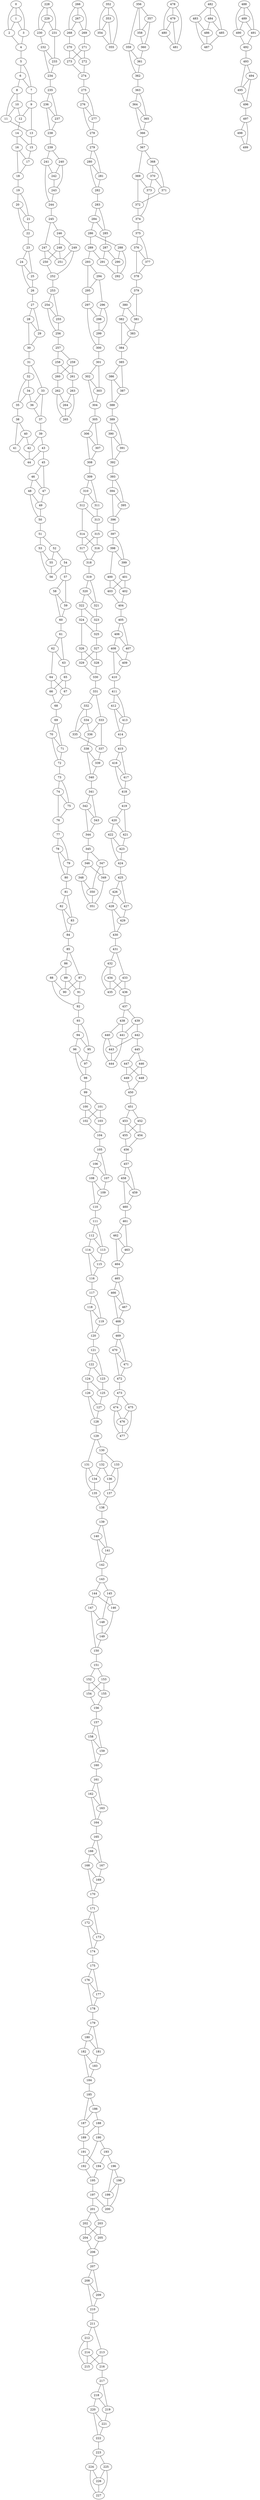 graph G {
  "0";
  "1";
  "2";
  "3";
  "4";
  "5";
  "6";
  "7";
  "8";
  "9";
  "10";
  "11";
  "12";
  "13";
  "14";
  "15";
  "16";
  "17";
  "18";
  "19";
  "20";
  "21";
  "22";
  "23";
  "24";
  "25";
  "26";
  "27";
  "28";
  "29";
  "30";
  "31";
  "32";
  "33";
  "34";
  "35";
  "36";
  "37";
  "38";
  "39";
  "40";
  "41";
  "42";
  "43";
  "44";
  "45";
  "46";
  "47";
  "48";
  "49";
  "50";
  "51";
  "52";
  "53";
  "54";
  "55";
  "56";
  "57";
  "58";
  "59";
  "60";
  "61";
  "62";
  "63";
  "64";
  "65";
  "66";
  "67";
  "68";
  "69";
  "70";
  "71";
  "72";
  "73";
  "74";
  "75";
  "76";
  "77";
  "78";
  "79";
  "80";
  "81";
  "82";
  "83";
  "84";
  "85";
  "86";
  "87";
  "88";
  "89";
  "90";
  "91";
  "92";
  "93";
  "94";
  "95";
  "96";
  "97";
  "98";
  "99";
  "100";
  "101";
  "102";
  "103";
  "104";
  "105";
  "106";
  "107";
  "108";
  "109";
  "110";
  "111";
  "112";
  "113";
  "114";
  "115";
  "116";
  "117";
  "118";
  "119";
  "120";
  "121";
  "122";
  "123";
  "124";
  "125";
  "126";
  "127";
  "128";
  "129";
  "130";
  "131";
  "132";
  "133";
  "134";
  "135";
  "136";
  "137";
  "138";
  "139";
  "140";
  "141";
  "142";
  "143";
  "144";
  "145";
  "146";
  "147";
  "148";
  "149";
  "150";
  "151";
  "152";
  "153";
  "154";
  "155";
  "156";
  "157";
  "158";
  "159";
  "160";
  "161";
  "162";
  "163";
  "164";
  "165";
  "166";
  "167";
  "168";
  "169";
  "170";
  "171";
  "172";
  "173";
  "174";
  "175";
  "176";
  "177";
  "178";
  "179";
  "180";
  "181";
  "182";
  "183";
  "184";
  "185";
  "186";
  "187";
  "188";
  "189";
  "190";
  "191";
  "192";
  "193";
  "194";
  "195";
  "196";
  "197";
  "198";
  "199";
  "200";
  "201";
  "202";
  "203";
  "204";
  "205";
  "206";
  "207";
  "208";
  "209";
  "210";
  "211";
  "212";
  "213";
  "214";
  "215";
  "216";
  "217";
  "218";
  "219";
  "220";
  "221";
  "222";
  "223";
  "224";
  "225";
  "226";
  "227";
  "228";
  "229";
  "230";
  "231";
  "232";
  "233";
  "234";
  "235";
  "236";
  "237";
  "238";
  "239";
  "240";
  "241";
  "242";
  "243";
  "244";
  "245";
  "246";
  "247";
  "248";
  "249";
  "250";
  "251";
  "252";
  "253";
  "254";
  "255";
  "256";
  "257";
  "258";
  "259";
  "260";
  "261";
  "262";
  "263";
  "264";
  "265";
  "266";
  "267";
  "268";
  "269";
  "270";
  "271";
  "272";
  "273";
  "274";
  "275";
  "276";
  "277";
  "278";
  "279";
  "280";
  "281";
  "282";
  "283";
  "284";
  "285";
  "286";
  "287";
  "288";
  "289";
  "290";
  "291";
  "292";
  "293";
  "294";
  "295";
  "296";
  "297";
  "298";
  "299";
  "300";
  "301";
  "302";
  "303";
  "304";
  "305";
  "306";
  "307";
  "308";
  "309";
  "310";
  "311";
  "312";
  "313";
  "314";
  "315";
  "316";
  "317";
  "318";
  "319";
  "320";
  "321";
  "322";
  "323";
  "324";
  "325";
  "326";
  "327";
  "328";
  "329";
  "330";
  "331";
  "332";
  "333";
  "334";
  "335";
  "336";
  "337";
  "338";
  "339";
  "340";
  "341";
  "342";
  "343";
  "344";
  "345";
  "346";
  "347";
  "348";
  "349";
  "350";
  "351";
  "352";
  "353";
  "354";
  "355";
  "356";
  "357";
  "358";
  "359";
  "360";
  "361";
  "362";
  "363";
  "364";
  "365";
  "366";
  "367";
  "368";
  "369";
  "370";
  "371";
  "372";
  "373";
  "374";
  "375";
  "376";
  "377";
  "378";
  "379";
  "380";
  "381";
  "382";
  "383";
  "384";
  "385";
  "386";
  "387";
  "388";
  "389";
  "390";
  "391";
  "392";
  "393";
  "394";
  "395";
  "396";
  "397";
  "398";
  "399";
  "400";
  "401";
  "402";
  "403";
  "404";
  "405";
  "406";
  "407";
  "408";
  "409";
  "410";
  "411";
  "412";
  "413";
  "414";
  "415";
  "416";
  "417";
  "418";
  "419";
  "420";
  "421";
  "422";
  "423";
  "424";
  "425";
  "426";
  "427";
  "428";
  "429";
  "430";
  "431";
  "432";
  "433";
  "434";
  "435";
  "436";
  "437";
  "438";
  "439";
  "440";
  "441";
  "442";
  "443";
  "444";
  "445";
  "446";
  "447";
  "448";
  "449";
  "450";
  "451";
  "452";
  "453";
  "454";
  "455";
  "456";
  "457";
  "458";
  "459";
  "460";
  "461";
  "462";
  "463";
  "464";
  "465";
  "466";
  "467";
  "468";
  "469";
  "470";
  "471";
  "472";
  "473";
  "474";
  "475";
  "476";
  "477";
  "478";
  "479";
  "480";
  "481";
  "482";
  "483";
  "484";
  "485";
  "486";
  "487";
  "488";
  "489";
  "490";
  "491";
  "492";
  "493";
  "494";
  "495";
  "496";
  "497";
  "498";
  "499";
    "266" -- "268";
    "67" -- "68";
    "99" -- "100";
    "358" -- "360";
    "159" -- "160";
    "207" -- "209";
    "40" -- "41";
    "343" -- "344";
    "240" -- "242";
    "451" -- "453";
    "73" -- "74";
    "284" -- "285";
    "332" -- "334";
    "181" -- "183";
    "376" -- "377";
    "14" -- "15";
    "225" -- "226";
    "74" -- "75";
    "484" -- "486";
    "122" -- "124";
    "106" -- "107";
    "468" -- "469";
    "317" -- "318";
    "166" -- "167";
    "214" -- "216";
    "247" -- "250";
    "409" -- "410";
    "226" -- "227";
    "425" -- "427";
    "457" -- "459";
    "306" -- "308";
    "318" -- "319";
    "350" -- "351";
    "398" -- "400";
    "199" -- "200";
    "369" -- "373";
    "48" -- "49";
    "458" -- "460";
    "442" -- "443";
    "80" -- "81";
    "259" -- "260";
    "490" -- "492";
    "291" -- "292";
    "140" -- "141";
    "262" -- "265";
    "399" -- "401";
    "383" -- "384";
    "431" -- "433";
    "232" -- "233";
    "443" -- "444";
    "81" -- "82";
    "475" -- "476";
    "324" -- "325";
    "173" -- "174";
    "384" -- "385";
    "22" -- "23";
    "432" -- "434";
    "416" -- "417";
    "233" -- "234";
    "476" -- "477";
    "114" -- "115";
    "346" -- "349";
    "357" -- "358";
    "206" -- "207";
    "417" -- "418";
    "55" -- "56";
    "287" -- "290";
    "449" -- "450";
    "88" -- "90";
    "266" -- "267";
    "465" -- "467";
    "298" -- "299";
    "347" -- "350";
    "147" -- "148";
    "180" -- "182";
    "228" -- "231";
    "390" -- "391";
    "207" -- "208";
    "406" -- "408";
    "439" -- "442";
    "239" -- "240";
    "272" -- "274";
    "450" -- "451";
    "121" -- "123";
    "299" -- "300";
    "331" -- "332";
    "213" -- "215";
    "391" -- "392";
    "423" -- "424";
    "62" -- "64";
    "33" -- "37";
    "305" -- "307";
    "154" -- "156";
    "202" -- "205";
    "364" -- "365";
    "246" -- "248";
    "424" -- "425";
    "95" -- "97";
    "273" -- "274";
    "338" -- "340";
    "187" -- "189";
    "365" -- "366";
    "214" -- "215";
    "446" -- "449";
    "279" -- "281";
    "96" -- "98";
    "457" -- "458";
    "306" -- "307";
    "188" -- "190";
    "220" -- "222";
    "398" -- "399";
    "21" -- "22";
    "69" -- "71";
    "280" -- "282";
    "312" -- "314";
    "129" -- "131";
    "161" -- "163";
    "339" -- "340";
    "372" -- "374";
    "10" -- "12";
    "132" -- "136";
    "205" -- "206";
    "253" -- "255";
    "431" -- "432";
    "102" -- "104";
    "313" -- "315";
    "162" -- "164";
    "405" -- "407";
    "43" -- "45";
    "254" -- "256";
    "286" -- "288";
    "497" -- "499";
    "346" -- "348";
    "195" -- "197";
    "179" -- "180";
    "28" -- "29";
    "438" -- "440";
    "120" -- "121";
    "168" -- "170";
    "379" -- "381";
    "180" -- "181";
    "228" -- "230";
    "29" -- "30";
    "260" -- "262";
    "77" -- "79";
    "61" -- "62";
    "439" -- "441";
    "320" -- "322";
    "121" -- "122";
    "153" -- "154";
    "39" -- "43";
    "380" -- "382";
    "412" -- "414";
    "261" -- "263";
    "62" -- "63";
    "131" -- "135";
    "94" -- "95";
    "305" -- "306";
    "353" -- "355";
    "202" -- "204";
    "3" -- "4";
    "51" -- "53";
    "397" -- "398";
    "445" -- "447";
    "294" -- "296";
    "143" -- "145";
    "127" -- "128";
    "338" -- "339";
    "386" -- "388";
    "235" -- "237";
    "36" -- "37";
    "446" -- "448";
    "430" -- "431";
    "68" -- "69";
    "478" -- "480";
    "279" -- "280";
    "327" -- "329";
    "128" -- "129";
    "160" -- "161";
    "371" -- "372";
    "419" -- "421";
    "42" -- "44";
    "220" -- "221";
    "268" -- "270";
    "69" -- "70";
    "479" -- "481";
    "101" -- "102";
    "328" -- "330";
    "312" -- "313";
    "161" -- "162";
    "10" -- "11";
    "420" -- "422";
    "404" -- "405";
    "452" -- "454";
    "253" -- "254";
    "464" -- "465";
    "345" -- "346";
    "32" -- "35";
    "16" -- "18";
    "194" -- "195";
    "64" -- "67";
    "405" -- "406";
    "43" -- "44";
    "453" -- "455";
    "302" -- "304";
    "497" -- "498";
    "394" -- "396";
    "378" -- "379";
    "76" -- "77";
    "335" -- "337";
    "319" -- "320";
    "368" -- "371";
    "168" -- "169";
    "400" -- "403";
    "201" -- "203";
    "379" -- "380";
    "249" -- "252";
    "427" -- "429";
    "489" -- "490";
    "471" -- "472";
    "320" -- "321";
    "190" -- "193";
    "352" -- "353";
    "39" -- "42";
    "23" -- "25";
    "433" -- "436";
    "412" -- "413";
    "131" -- "134";
    "293" -- "294";
    "326" -- "328";
    "175" -- "177";
    "353" -- "354";
    "463" -- "464";
    "385" -- "386";
    "24" -- "26";
    "267" -- "269";
    "445" -- "446";
    "294" -- "295";
    "87" -- "91";
    "359" -- "361";
    "176" -- "178";
    "208" -- "210";
    "386" -- "387";
    "57" -- "59";
    "478" -- "479";
    "117" -- "119";
    "348" -- "351";
    "327" -- "328";
    "437" -- "438";
    "197" -- "200";
    "440" -- "443";
    "419" -- "420";
    "301" -- "303";
    "134" -- "135";
    "182" -- "184";
    "360" -- "361";
    "393" -- "395";
    "31" -- "33";
    "441" -- "444";
    "75" -- "76";
    "485" -- "487";
    "123" -- "125";
    "411" -- "412";
    "334" -- "336";
    "16" -- "17";
    "426" -- "428";
    "64" -- "66";
    "474" -- "477";
    "275" -- "277";
    "124" -- "126";
    "108" -- "109";
    "367" -- "369";
    "5" -- "7";
    "38" -- "41";
    "248" -- "250";
    "65" -- "67";
    "49" -- "50";
    "130" -- "133";
    "109" -- "110";
    "356" -- "359";
    "157" -- "159";
    "189" -- "191";
    "400" -- "402";
    "201" -- "202";
    "249" -- "251";
    "50" -- "51";
    "82" -- "83";
    "341" -- "343";
    "142" -- "143";
    "190" -- "192";
    "23" -- "24";
    "433" -- "435";
    "234" -- "235";
    "83" -- "84";
    "314" -- "316";
    "493" -- "495";
    "115" -- "116";
    "196" -- "199";
    "175" -- "176";
    "223" -- "225";
    "24" -- "25";
    "482" -- "485";
    "466" -- "468";
    "267" -- "268";
    "315" -- "317";
    "116" -- "117";
    "407" -- "409";
    "208" -- "209";
    "57" -- "58";
    "89" -- "90";
    "300" -- "301";
    "348" -- "350";
    "149" -- "150";
    "30" -- "31";
    "63" -- "65";
    "241" -- "242";
    "289" -- "291";
    "381" -- "383";
    "182" -- "183";
    "52" -- "55";
    "31" -- "32";
    "141" -- "142";
    "473" -- "475";
    "274" -- "275";
    "144" -- "147";
    "53" -- "56";
    "37" -- "39";
    "426" -- "427";
    "174" -- "175";
    "296" -- "299";
    "474" -- "476";
    "145" -- "148";
    "307" -- "308";
    "156" -- "157";
    "5" -- "6";
    "415" -- "417";
    "38" -- "40";
    "86" -- "89";
    "70" -- "72";
    "297" -- "300";
    "459" -- "460";
    "97" -- "98";
    "130" -- "132";
    "418" -- "419";
    "340" -- "341";
    "11" -- "13";
    "148" -- "149";
    "270" -- "273";
    "448" -- "450";
    "281" -- "282";
    "492" -- "493";
    "451" -- "452";
    "12" -- "14";
    "222" -- "223";
    "392" -- "393";
    "152" -- "155";
    "196" -- "198";
    "122" -- "123";
    "374" -- "375";
    "484" -- "485";
    "45" -- "47";
    "288" -- "290";
    "466" -- "467";
    "425" -- "426";
    "229" -- "231";
    "78" -- "80";
    "366" -- "367";
    "488" -- "491";
    "369" -- "372";
    "458" -- "459";
    "19" -- "21";
    "230" -- "232";
    "262" -- "264";
    "111" -- "113";
    "322" -- "324";
    "370" -- "373";
    "171" -- "173";
    "203" -- "205";
    "491" -- "492";
    "4" -- "5";
    "52" -- "54";
    "263" -- "265";
    "133" -- "137";
    "295" -- "297";
    "473" -- "474";
    "144" -- "146";
    "204" -- "206";
    "236" -- "238";
    "447" -- "449";
    "85" -- "87";
    "373" -- "374";
    "296" -- "298";
    "193" -- "196";
    "465" -- "466";
    "347" -- "349";
    "269" -- "271";
    "70" -- "71";
    "118" -- "120";
    "406" -- "407";
    "0" -- "3";
    "498" -- "499";
    "421" -- "423";
    "270" -- "272";
    "151" -- "153";
    "163" -- "164";
    "33" -- "36";
    "211" -- "213";
    "321" -- "323";
    "454" -- "456";
    "255" -- "256";
    "152" -- "154";
    "155" -- "156";
    "336" -- "338";
    "137" -- "138";
    "185" -- "187";
    "96" -- "97";
    "18" -- "19";
    "428" -- "430";
    "229" -- "230";
    "188" -- "189";
    "126" -- "128";
    "191" -- "194";
    "8" -- "11";
    "170" -- "171";
    "280" -- "281";
    "218" -- "220";
    "129" -- "130";
    "461" -- "463";
    "100" -- "103";
    "310" -- "312";
    "111" -- "112";
    "221" -- "222";
    "192" -- "195";
    "224" -- "227";
    "41" -- "44";
    "203" -- "204";
    "402" -- "404";
    "483" -- "487";
    "162" -- "163";
    "494" -- "496";
    "133" -- "136";
    "254" -- "255";
    "103" -- "104";
    "236" -- "237";
    "85" -- "86";
    "177" -- "178";
    "136" -- "137";
    "258" -- "261";
    "118" -- "119";
    "228" -- "229";
    "77" -- "78";
    "0" -- "2";
    "210" -- "211";
    "442" -- "445";
    "169" -- "170";
    "380" -- "381";
    "151" -- "152";
    "472" -- "473";
    "110" -- "111";
    "243" -- "244";
    "125" -- "127";
    "51" -- "52";
    "413" -- "414";
    "217" -- "219";
    "143" -- "144";
    "66" -- "68";
    "354" -- "355";
    "235" -- "236";
    "357" -- "360";
    "158" -- "160";
    "7" -- "9";
    "88" -- "92";
    "250" -- "252";
    "99" -- "101";
    "387" -- "388";
    "147" -- "150";
    "58" -- "60";
    "479" -- "480";
    "40" -- "42";
    "461" -- "462";
    "132" -- "134";
    "420" -- "421";
    "224" -- "226";
    "25" -- "26";
    "73" -- "75";
    "361" -- "362";
    "483" -- "486";
    "284" -- "286";
    "32" -- "34";
    "332" -- "335";
    "494" -- "495";
    "165" -- "167";
    "453" -- "454";
    "376" -- "378";
    "14" -- "16";
    "302" -- "303";
    "106" -- "108";
    "394" -- "395";
    "17" -- "18";
    "276" -- "278";
    "198" -- "200";
    "486" -- "487";
    "247" -- "251";
    "47" -- "49";
    "258" -- "260";
    "6" -- "8";
    "368" -- "370";
    "139" -- "141";
    "309" -- "311";
    "401" -- "403";
    "172" -- "174";
    "54" -- "57";
    "232" -- "234";
    "342" -- "344";
    "475" -- "477";
    "146" -- "149";
    "324" -- "326";
    "434" -- "436";
    "283" -- "285";
    "84" -- "85";
    "416" -- "418";
    "217" -- "218";
    "87" -- "90";
    "375" -- "377";
    "176" -- "177";
    "316" -- "318";
    "117" -- "118";
    "287" -- "291";
    "408" -- "410";
    "209" -- "210";
    "257" -- "259";
    "58" -- "59";
    "390" -- "392";
    "191" -- "192";
    "301" -- "302";
    "239" -- "241";
    "349" -- "351";
    "150" -- "151";
    "393" -- "394";
    "331" -- "333";
    "242" -- "243";
    "290" -- "292";
    "91" -- "92";
    "213" -- "216";
    "334" -- "335";
    "382" -- "384";
    "183" -- "184";
    "231" -- "233";
    "364" -- "366";
    "165" -- "166";
    "275" -- "276";
    "35" -- "38";
    "323" -- "325";
    "124" -- "125";
    "246" -- "249";
    "367" -- "368";
    "216" -- "217";
    "65" -- "66";
    "9" -- "13";
    "276" -- "277";
    "198" -- "199";
    "308" -- "309";
    "356" -- "358";
    "157" -- "158";
    "6" -- "7";
    "139" -- "140";
    "460" -- "461";
    "98" -- "99";
    "309" -- "310";
    "341" -- "342";
    "113" -- "115";
    "401" -- "402";
    "172" -- "173";
    "282" -- "283";
    "493" -- "494";
    "54" -- "56";
    "342" -- "343";
    "212" -- "215";
    "13" -- "15";
    "223" -- "224";
    "434" -- "435";
    "72" -- "73";
    "482" -- "484";
    "105" -- "107";
    "283" -- "284";
    "315" -- "316";
    "164" -- "165";
    "286" -- "289";
    "375" -- "376";
    "135" -- "138";
    "46" -- "48";
    "256" -- "257";
    "179" -- "181";
    "467" -- "468";
    "28" -- "30";
    "438" -- "441";
    "408" -- "409";
    "257" -- "258";
    "61" -- "63";
    "20" -- "22";
    "352" -- "355";
    "153" -- "155";
    "2" -- "4";
    "112" -- "114";
    "94" -- "96";
    "382" -- "383";
    "53" -- "55";
    "397" -- "399";
    "415" -- "416";
    "86" -- "88";
    "264" -- "265";
    "9" -- "12";
    "356" -- "357";
    "478" -- "481";
    "389" -- "391";
    "27" -- "29";
    "71" -- "72";
    "101" -- "103";
    "333" -- "337";
    "422" -- "424";
    "271" -- "273";
    "104" -- "105";
    "452" -- "455";
    "363" -- "365";
    "1" -- "3";
    "212" -- "214";
    "45" -- "46";
    "345" -- "347";
    "93" -- "95";
    "482" -- "483";
    "105" -- "106";
    "245" -- "247";
    "46" -- "47";
    "78" -- "79";
    "488" -- "490";
    "337" -- "339";
    "138" -- "139";
    "186" -- "188";
    "19" -- "20";
    "319" -- "321";
    "456" -- "457";
    "79" -- "80";
    "489" -- "491";
    "322" -- "323";
    "171" -- "172";
    "219" -- "221";
    "20" -- "21";
    "414" -- "415";
    "352" -- "354";
    "462" -- "464";
    "263" -- "264";
    "311" -- "313";
    "112" -- "113";
    "293" -- "295";
    "326" -- "329";
    "447" -- "448";
    "385" -- "387";
    "145" -- "146";
    "388" -- "389";
    "26" -- "27";
    "237" -- "238";
    "359" -- "362";
    "285" -- "287";
    "480" -- "481";
    "297" -- "298";
    "329" -- "330";
    "178" -- "179";
    "389" -- "390";
    "27" -- "28";
    "437" -- "439";
    "197" -- "201";
    "238" -- "239";
    "469" -- "471";
    "440" -- "444";
    "119" -- "120";
    "241" -- "244";
    "289" -- "293";
    "330" -- "331";
    "362" -- "363";
    "211" -- "212";
    "333" -- "336";
    "422" -- "423";
    "60" -- "61";
    "470" -- "472";
    "271" -- "272";
    "303" -- "304";
    "363" -- "364";
    "1" -- "2";
    "411" -- "413";
    "395" -- "396";
    "34" -- "36";
    "244" -- "245";
    "455" -- "456";
    "93" -- "94";
    "304" -- "305";
    "185" -- "186";
    "108" -- "110";
    "396" -- "397";
    "266" -- "269";
    "428" -- "429";
    "245" -- "246";
    "277" -- "278";
    "488" -- "489";
    "126" -- "127";
    "248" -- "251";
    "8" -- "10";
    "186" -- "187";
    "218" -- "219";
    "429" -- "430";
    "100" -- "102";
    "278" -- "279";
    "310" -- "311";
    "82" -- "84";
    "370" -- "371";
    "240" -- "243";
    "462" -- "463";
    "314" -- "317";
    "225" -- "227";
    "403" -- "404";
    "74" -- "76";
    "252" -- "253";
    "495" -- "496";
    "166" -- "168";
    "288" -- "292";
    "344" -- "345";
    "15" -- "17";
    "193" -- "194";
    "436" -- "437";
    "59" -- "60";
    "107" -- "109";
    "496" -- "497";
    "167" -- "169";
    "89" -- "91";
    "377" -- "378";
    "0" -- "1";
    "48" -- "50";
    "259" -- "261";
    "469" -- "470";
    "92" -- "93";
    "140" -- "142";
    "184" -- "185";
    "410" -- "411";
    "81" -- "83";
    "470" -- "471";
    "432" -- "435";
    "34" -- "35";
    "114" -- "116";
    "325" -- "327";
    "158" -- "159";
}
